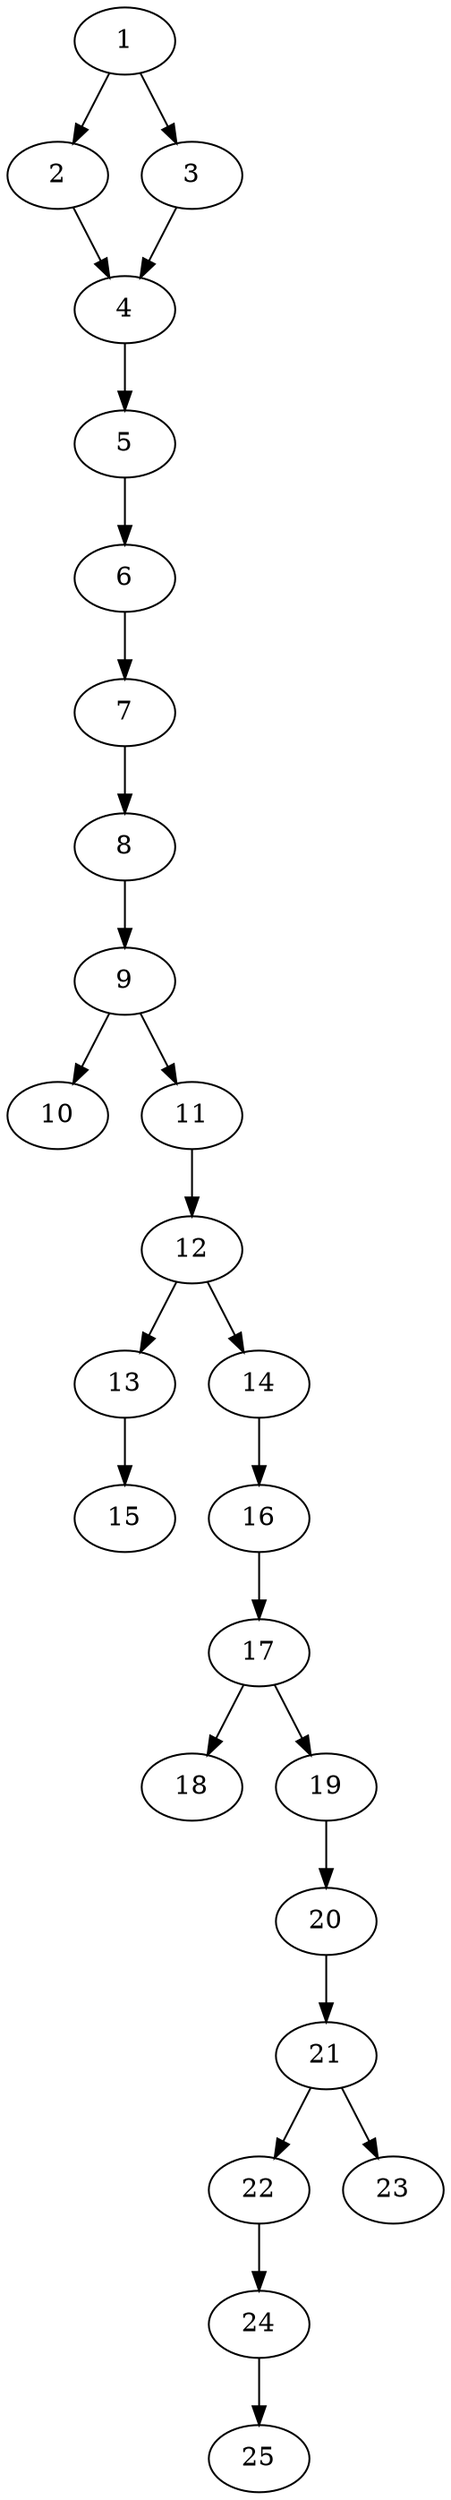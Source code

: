 // DAG automatically generated by daggen at Thu Oct  3 14:00:40 2019
// ./daggen --dot -n 25 --ccr 0.4 --fat 0.3 --regular 0.7 --density 0.6 --mindata 5242880 --maxdata 52428800 
digraph G {
  1 [size="24962560", alpha="0.05", expect_size="9985024"] 
  1 -> 2 [size ="9985024"]
  1 -> 3 [size ="9985024"]
  2 [size="14361600", alpha="0.01", expect_size="5744640"] 
  2 -> 4 [size ="5744640"]
  3 [size="56576000", alpha="0.04", expect_size="22630400"] 
  3 -> 4 [size ="22630400"]
  4 [size="66905600", alpha="0.08", expect_size="26762240"] 
  4 -> 5 [size ="26762240"]
  5 [size="88335360", alpha="0.08", expect_size="35334144"] 
  5 -> 6 [size ="35334144"]
  6 [size="23959040", alpha="0.12", expect_size="9583616"] 
  6 -> 7 [size ="9583616"]
  7 [size="38940160", alpha="0.02", expect_size="15576064"] 
  7 -> 8 [size ="15576064"]
  8 [size="80232960", alpha="0.19", expect_size="32093184"] 
  8 -> 9 [size ="32093184"]
  9 [size="93291520", alpha="0.20", expect_size="37316608"] 
  9 -> 10 [size ="37316608"]
  9 -> 11 [size ="37316608"]
  10 [size="124938240", alpha="0.05", expect_size="49975296"] 
  11 [size="21347840", alpha="0.14", expect_size="8539136"] 
  11 -> 12 [size ="8539136"]
  12 [size="50849280", alpha="0.02", expect_size="20339712"] 
  12 -> 13 [size ="20339712"]
  12 -> 14 [size ="20339712"]
  13 [size="56563200", alpha="0.04", expect_size="22625280"] 
  13 -> 15 [size ="22625280"]
  14 [size="78845440", alpha="0.12", expect_size="31538176"] 
  14 -> 16 [size ="31538176"]
  15 [size="123166720", alpha="0.16", expect_size="49266688"] 
  16 [size="50416640", alpha="0.06", expect_size="20166656"] 
  16 -> 17 [size ="20166656"]
  17 [size="118563840", alpha="0.19", expect_size="47425536"] 
  17 -> 18 [size ="47425536"]
  17 -> 19 [size ="47425536"]
  18 [size="130803200", alpha="0.07", expect_size="52321280"] 
  19 [size="126389760", alpha="0.15", expect_size="50555904"] 
  19 -> 20 [size ="50555904"]
  20 [size="124474880", alpha="0.15", expect_size="49789952"] 
  20 -> 21 [size ="49789952"]
  21 [size="38248960", alpha="0.17", expect_size="15299584"] 
  21 -> 22 [size ="15299584"]
  21 -> 23 [size ="15299584"]
  22 [size="119720960", alpha="0.20", expect_size="47888384"] 
  22 -> 24 [size ="47888384"]
  23 [size="15429120", alpha="0.09", expect_size="6171648"] 
  24 [size="41740800", alpha="0.08", expect_size="16696320"] 
  24 -> 25 [size ="16696320"]
  25 [size="112701440", alpha="0.20", expect_size="45080576"] 
}
